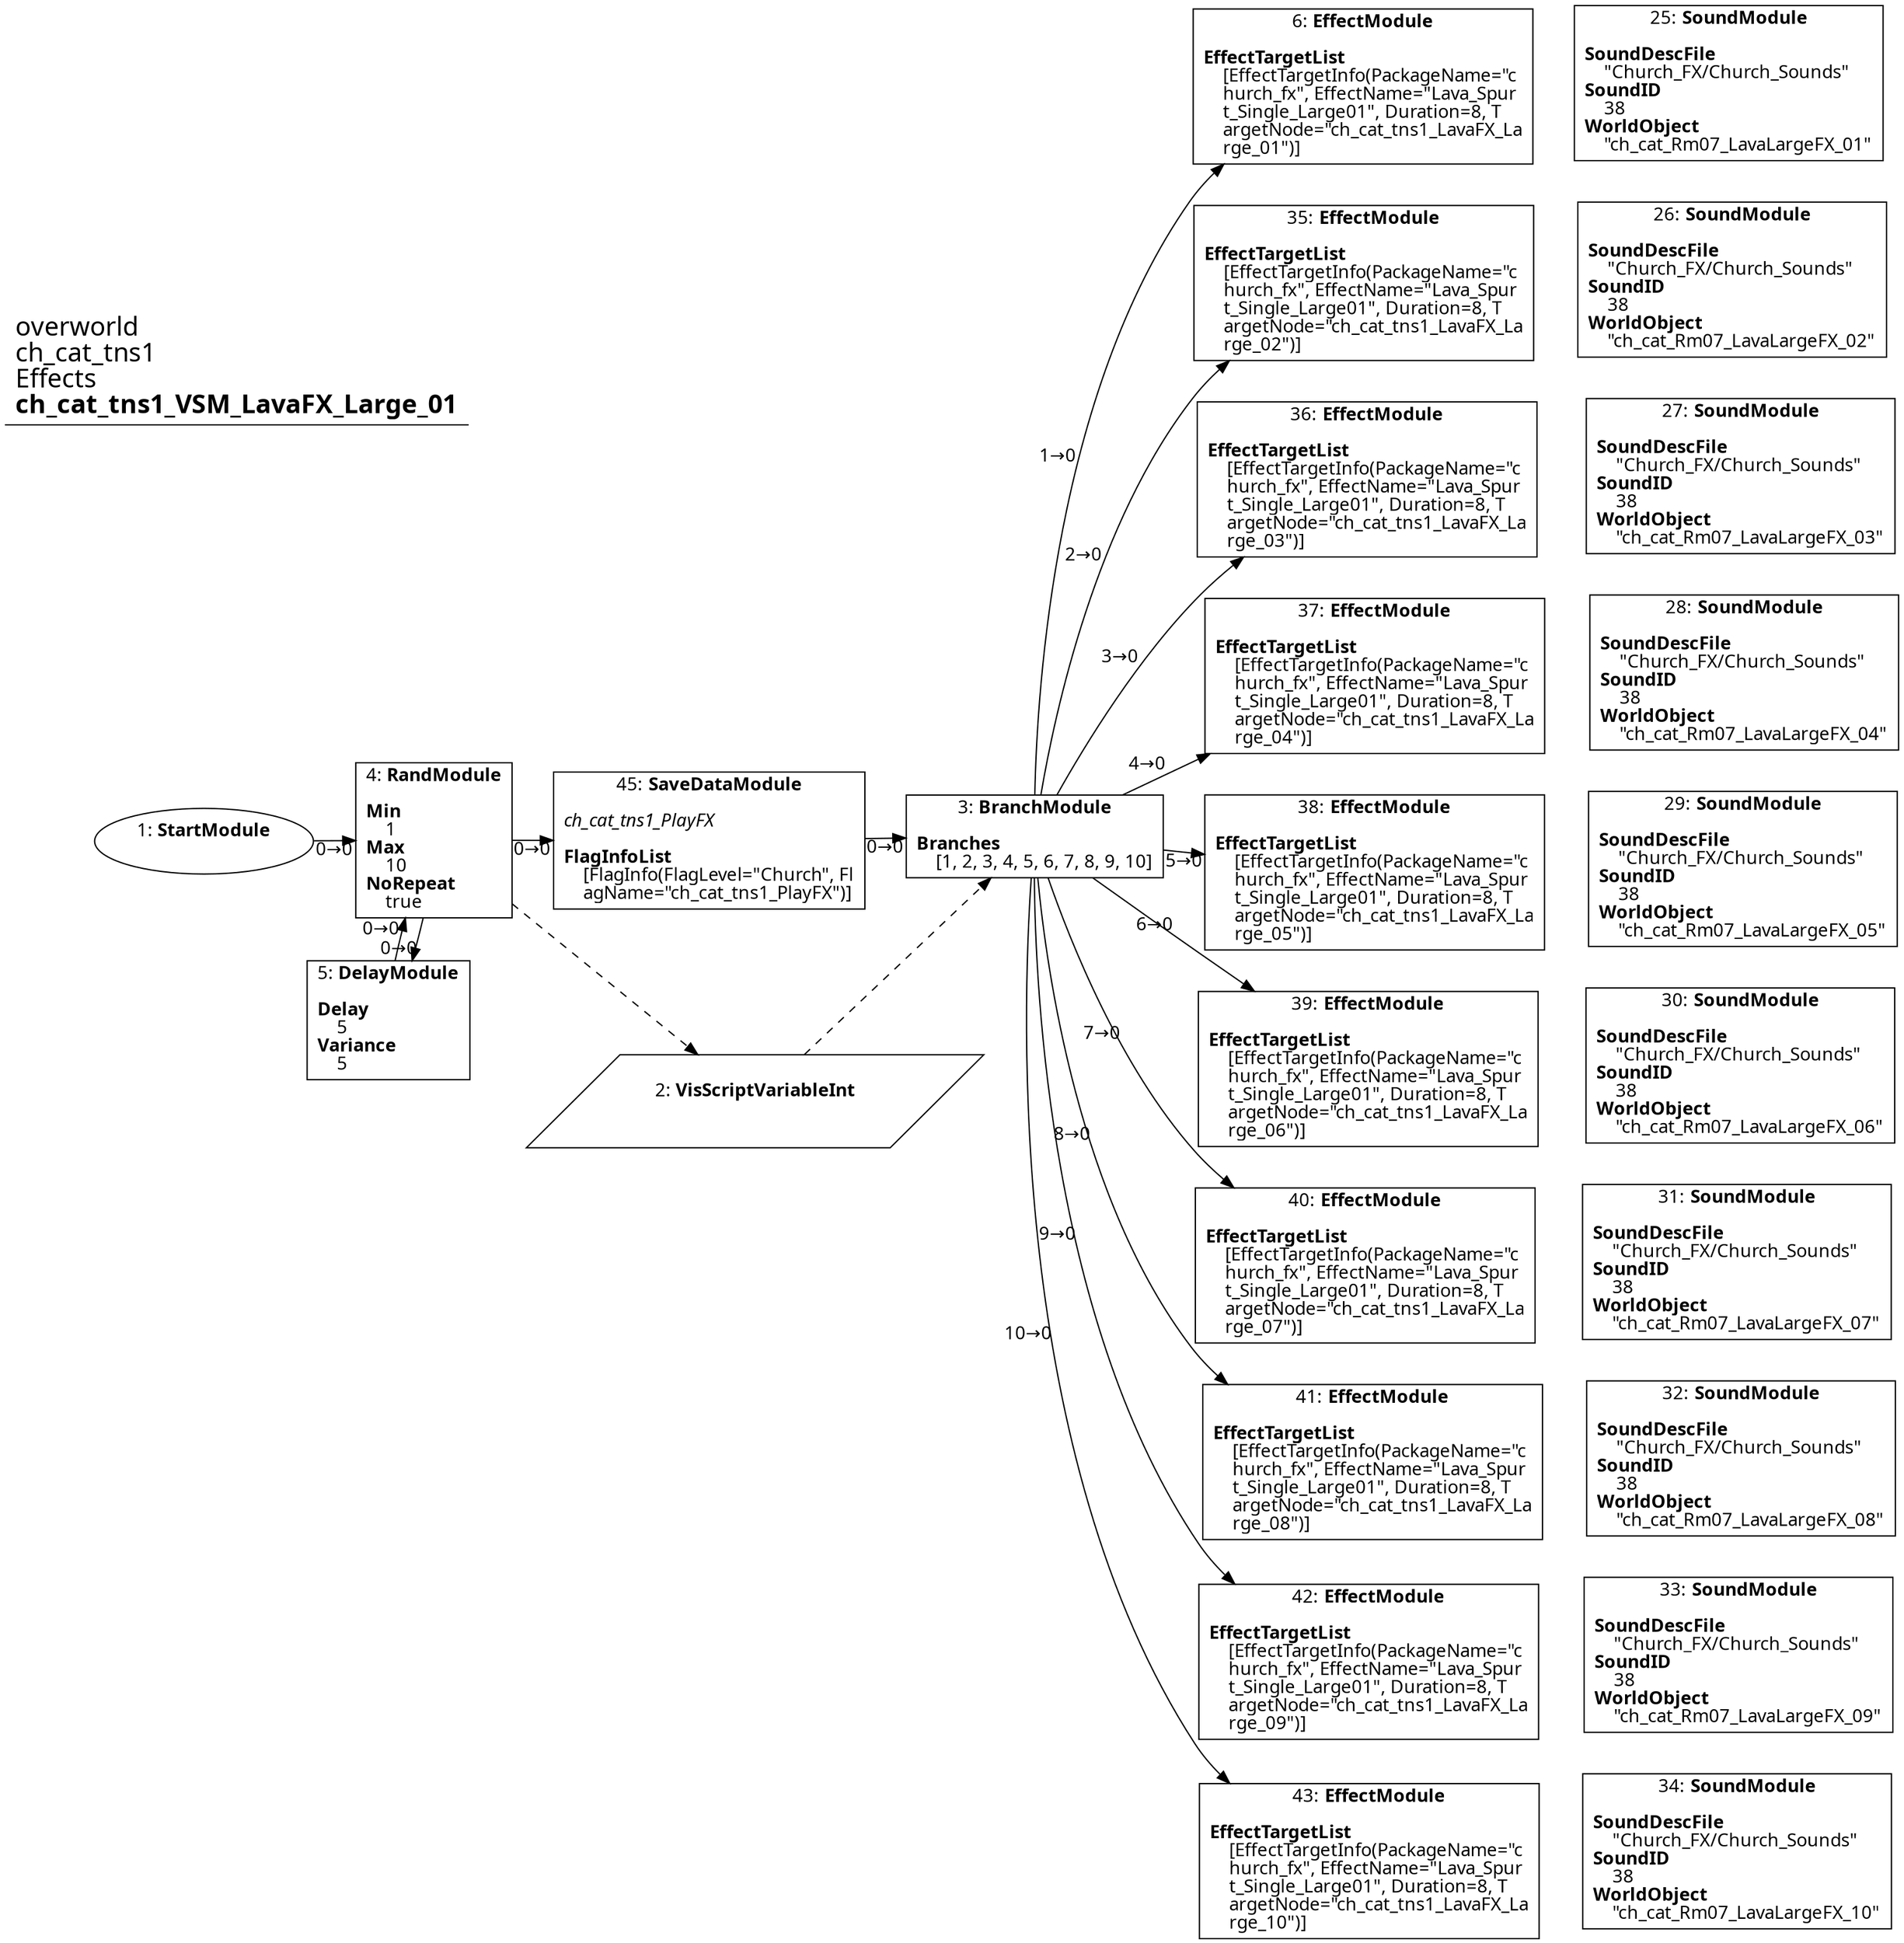 digraph {
    layout = fdp;
    overlap = prism;
    sep = "+16";
    splines = spline;

    node [ shape = box ];

    graph [ fontname = "Segoe UI" ];
    node [ fontname = "Segoe UI" ];
    edge [ fontname = "Segoe UI" ];

    1 [ label = <1: <b>StartModule</b><br/><br/>> ];
    1 [ shape = oval ]
    1 [ pos = "-0.004,-0.28500003!" ];
    1 -> 4 [ label = "0→0" ];

    2 [ label = <2: <b>VisScriptVariableInt</b><br/><br/>> ];
    2 [ shape = parallelogram ]
    2 [ pos = "0.47800002,-0.52400005!" ];

    3 [ label = <3: <b>BranchModule</b><br/><br/><b>Branches</b><br align="left"/>    [1, 2, 3, 4, 5, 6, 7, 8, 9, 10]<br align="left"/>> ];
    3 [ pos = "0.76500005,-0.28500003!" ];
    3 -> 6 [ label = "1→0" ];
    3 -> 43 [ label = "10→0" ];
    3 -> 42 [ label = "9→0" ];
    3 -> 41 [ label = "8→0" ];
    3 -> 40 [ label = "7→0" ];
    3 -> 39 [ label = "6→0" ];
    3 -> 38 [ label = "5→0" ];
    3 -> 37 [ label = "4→0" ];
    3 -> 36 [ label = "3→0" ];
    3 -> 35 [ label = "2→0" ];
    2 -> 3 [ style = dashed ];

    4 [ label = <4: <b>RandModule</b><br/><br/><b>Min</b><br align="left"/>    1<br align="left"/><b>Max</b><br align="left"/>    10<br align="left"/><b>NoRepeat</b><br align="left"/>    true<br align="left"/>> ];
    4 [ pos = "0.18400002,-0.28500003!" ];
    4 -> 5 [ label = "0→0" ];
    4 -> 45 [ label = "0→0" ];
    4 -> 2 [ style = dashed ];

    5 [ label = <5: <b>DelayModule</b><br/><br/><b>Delay</b><br align="left"/>    5<br align="left"/><b>Variance</b><br align="left"/>    5<br align="left"/>> ];
    5 [ pos = "0.19600001,-0.47900003!" ];
    5 -> 4 [ label = "0→0" ];

    6 [ label = <6: <b>EffectModule</b><br/><br/><b>EffectTargetList</b><br align="left"/>    [EffectTargetInfo(PackageName=&quot;c<br align="left"/>    hurch_fx&quot;, EffectName=&quot;Lava_Spur<br align="left"/>    t_Single_Large01&quot;, Duration=8, T<br align="left"/>    argetNode=&quot;ch_cat_tns1_LavaFX_La<br align="left"/>    rge_01&quot;)]<br align="left"/>> ];
    6 [ pos = "1.1320001,0.18900001!" ];

    25 [ label = <25: <b>SoundModule</b><br/><br/><b>SoundDescFile</b><br align="left"/>    &quot;Church_FX/Church_Sounds&quot;<br align="left"/><b>SoundID</b><br align="left"/>    38<br align="left"/><b>WorldObject</b><br align="left"/>    &quot;ch_cat_Rm07_LavaLargeFX_01&quot;<br align="left"/>> ];
    25 [ pos = "1.383,0.19000001!" ];

    26 [ label = <26: <b>SoundModule</b><br/><br/><b>SoundDescFile</b><br align="left"/>    &quot;Church_FX/Church_Sounds&quot;<br align="left"/><b>SoundID</b><br align="left"/>    38<br align="left"/><b>WorldObject</b><br align="left"/>    &quot;ch_cat_Rm07_LavaLargeFX_02&quot;<br align="left"/>> ];
    26 [ pos = "1.383,0.056!" ];

    27 [ label = <27: <b>SoundModule</b><br/><br/><b>SoundDescFile</b><br align="left"/>    &quot;Church_FX/Church_Sounds&quot;<br align="left"/><b>SoundID</b><br align="left"/>    38<br align="left"/><b>WorldObject</b><br align="left"/>    &quot;ch_cat_Rm07_LavaLargeFX_03&quot;<br align="left"/>> ];
    27 [ pos = "1.3850001,-0.079!" ];

    28 [ label = <28: <b>SoundModule</b><br/><br/><b>SoundDescFile</b><br align="left"/>    &quot;Church_FX/Church_Sounds&quot;<br align="left"/><b>SoundID</b><br align="left"/>    38<br align="left"/><b>WorldObject</b><br align="left"/>    &quot;ch_cat_Rm07_LavaLargeFX_04&quot;<br align="left"/>> ];
    28 [ pos = "1.3850001,-0.21200001!" ];

    29 [ label = <29: <b>SoundModule</b><br/><br/><b>SoundDescFile</b><br align="left"/>    &quot;Church_FX/Church_Sounds&quot;<br align="left"/><b>SoundID</b><br align="left"/>    38<br align="left"/><b>WorldObject</b><br align="left"/>    &quot;ch_cat_Rm07_LavaLargeFX_05&quot;<br align="left"/>> ];
    29 [ pos = "1.3850001,-0.344!" ];

    30 [ label = <30: <b>SoundModule</b><br/><br/><b>SoundDescFile</b><br align="left"/>    &quot;Church_FX/Church_Sounds&quot;<br align="left"/><b>SoundID</b><br align="left"/>    38<br align="left"/><b>WorldObject</b><br align="left"/>    &quot;ch_cat_Rm07_LavaLargeFX_06&quot;<br align="left"/>> ];
    30 [ pos = "1.3850001,-0.47800002!" ];

    31 [ label = <31: <b>SoundModule</b><br/><br/><b>SoundDescFile</b><br align="left"/>    &quot;Church_FX/Church_Sounds&quot;<br align="left"/><b>SoundID</b><br align="left"/>    38<br align="left"/><b>WorldObject</b><br align="left"/>    &quot;ch_cat_Rm07_LavaLargeFX_07&quot;<br align="left"/>> ];
    31 [ pos = "1.3850001,-0.61200005!" ];

    32 [ label = <32: <b>SoundModule</b><br/><br/><b>SoundDescFile</b><br align="left"/>    &quot;Church_FX/Church_Sounds&quot;<br align="left"/><b>SoundID</b><br align="left"/>    38<br align="left"/><b>WorldObject</b><br align="left"/>    &quot;ch_cat_Rm07_LavaLargeFX_08&quot;<br align="left"/>> ];
    32 [ pos = "1.3870001,-0.74600005!" ];

    33 [ label = <33: <b>SoundModule</b><br/><br/><b>SoundDescFile</b><br align="left"/>    &quot;Church_FX/Church_Sounds&quot;<br align="left"/><b>SoundID</b><br align="left"/>    38<br align="left"/><b>WorldObject</b><br align="left"/>    &quot;ch_cat_Rm07_LavaLargeFX_09&quot;<br align="left"/>> ];
    33 [ pos = "1.3870001,-0.88000005!" ];

    34 [ label = <34: <b>SoundModule</b><br/><br/><b>SoundDescFile</b><br align="left"/>    &quot;Church_FX/Church_Sounds&quot;<br align="left"/><b>SoundID</b><br align="left"/>    38<br align="left"/><b>WorldObject</b><br align="left"/>    &quot;ch_cat_Rm07_LavaLargeFX_10&quot;<br align="left"/>> ];
    34 [ pos = "1.388,-1.0120001!" ];

    35 [ label = <35: <b>EffectModule</b><br/><br/><b>EffectTargetList</b><br align="left"/>    [EffectTargetInfo(PackageName=&quot;c<br align="left"/>    hurch_fx&quot;, EffectName=&quot;Lava_Spur<br align="left"/>    t_Single_Large01&quot;, Duration=8, T<br align="left"/>    argetNode=&quot;ch_cat_tns1_LavaFX_La<br align="left"/>    rge_02&quot;)]<br align="left"/>> ];
    35 [ pos = "1.1320001,0.056!" ];

    36 [ label = <36: <b>EffectModule</b><br/><br/><b>EffectTargetList</b><br align="left"/>    [EffectTargetInfo(PackageName=&quot;c<br align="left"/>    hurch_fx&quot;, EffectName=&quot;Lava_Spur<br align="left"/>    t_Single_Large01&quot;, Duration=8, T<br align="left"/>    argetNode=&quot;ch_cat_tns1_LavaFX_La<br align="left"/>    rge_03&quot;)]<br align="left"/>> ];
    36 [ pos = "1.133,-0.079!" ];

    37 [ label = <37: <b>EffectModule</b><br/><br/><b>EffectTargetList</b><br align="left"/>    [EffectTargetInfo(PackageName=&quot;c<br align="left"/>    hurch_fx&quot;, EffectName=&quot;Lava_Spur<br align="left"/>    t_Single_Large01&quot;, Duration=8, T<br align="left"/>    argetNode=&quot;ch_cat_tns1_LavaFX_La<br align="left"/>    rge_04&quot;)]<br align="left"/>> ];
    37 [ pos = "1.1370001,-0.21200001!" ];

    38 [ label = <38: <b>EffectModule</b><br/><br/><b>EffectTargetList</b><br align="left"/>    [EffectTargetInfo(PackageName=&quot;c<br align="left"/>    hurch_fx&quot;, EffectName=&quot;Lava_Spur<br align="left"/>    t_Single_Large01&quot;, Duration=8, T<br align="left"/>    argetNode=&quot;ch_cat_tns1_LavaFX_La<br align="left"/>    rge_05&quot;)]<br align="left"/>> ];
    38 [ pos = "1.1370001,-0.344!" ];

    39 [ label = <39: <b>EffectModule</b><br/><br/><b>EffectTargetList</b><br align="left"/>    [EffectTargetInfo(PackageName=&quot;c<br align="left"/>    hurch_fx&quot;, EffectName=&quot;Lava_Spur<br align="left"/>    t_Single_Large01&quot;, Duration=8, T<br align="left"/>    argetNode=&quot;ch_cat_tns1_LavaFX_La<br align="left"/>    rge_06&quot;)]<br align="left"/>> ];
    39 [ pos = "1.138,-0.47800002!" ];

    40 [ label = <40: <b>EffectModule</b><br/><br/><b>EffectTargetList</b><br align="left"/>    [EffectTargetInfo(PackageName=&quot;c<br align="left"/>    hurch_fx&quot;, EffectName=&quot;Lava_Spur<br align="left"/>    t_Single_Large01&quot;, Duration=8, T<br align="left"/>    argetNode=&quot;ch_cat_tns1_LavaFX_La<br align="left"/>    rge_07&quot;)]<br align="left"/>> ];
    40 [ pos = "1.141,-0.61200005!" ];

    41 [ label = <41: <b>EffectModule</b><br/><br/><b>EffectTargetList</b><br align="left"/>    [EffectTargetInfo(PackageName=&quot;c<br align="left"/>    hurch_fx&quot;, EffectName=&quot;Lava_Spur<br align="left"/>    t_Single_Large01&quot;, Duration=8, T<br align="left"/>    argetNode=&quot;ch_cat_tns1_LavaFX_La<br align="left"/>    rge_08&quot;)]<br align="left"/>> ];
    41 [ pos = "1.146,-0.74700004!" ];

    42 [ label = <42: <b>EffectModule</b><br/><br/><b>EffectTargetList</b><br align="left"/>    [EffectTargetInfo(PackageName=&quot;c<br align="left"/>    hurch_fx&quot;, EffectName=&quot;Lava_Spur<br align="left"/>    t_Single_Large01&quot;, Duration=8, T<br align="left"/>    argetNode=&quot;ch_cat_tns1_LavaFX_La<br align="left"/>    rge_09&quot;)]<br align="left"/>> ];
    42 [ pos = "1.146,-0.87900007!" ];

    43 [ label = <43: <b>EffectModule</b><br/><br/><b>EffectTargetList</b><br align="left"/>    [EffectTargetInfo(PackageName=&quot;c<br align="left"/>    hurch_fx&quot;, EffectName=&quot;Lava_Spur<br align="left"/>    t_Single_Large01&quot;, Duration=8, T<br align="left"/>    argetNode=&quot;ch_cat_tns1_LavaFX_La<br align="left"/>    rge_10&quot;)]<br align="left"/>> ];
    43 [ pos = "1.146,-1.0120001!" ];

    45 [ label = <45: <b>SaveDataModule</b><br/><br/><i>ch_cat_tns1_PlayFX<br align="left"/></i><br align="left"/><b>FlagInfoList</b><br align="left"/>    [FlagInfo(FlagLevel=&quot;Church&quot;, Fl<br align="left"/>    agName=&quot;ch_cat_tns1_PlayFX&quot;)]<br align="left"/>> ];
    45 [ pos = "0.48600003,-0.28500003!" ];
    45 -> 3 [ label = "0→0" ];

    title [ pos = "-0.0050000004,0.19100001!" ];
    title [ shape = underline ];
    title [ label = <<font point-size="20">overworld<br align="left"/>ch_cat_tns1<br align="left"/>Effects<br align="left"/><b>ch_cat_tns1_VSM_LavaFX_Large_01</b><br align="left"/></font>> ];
}
